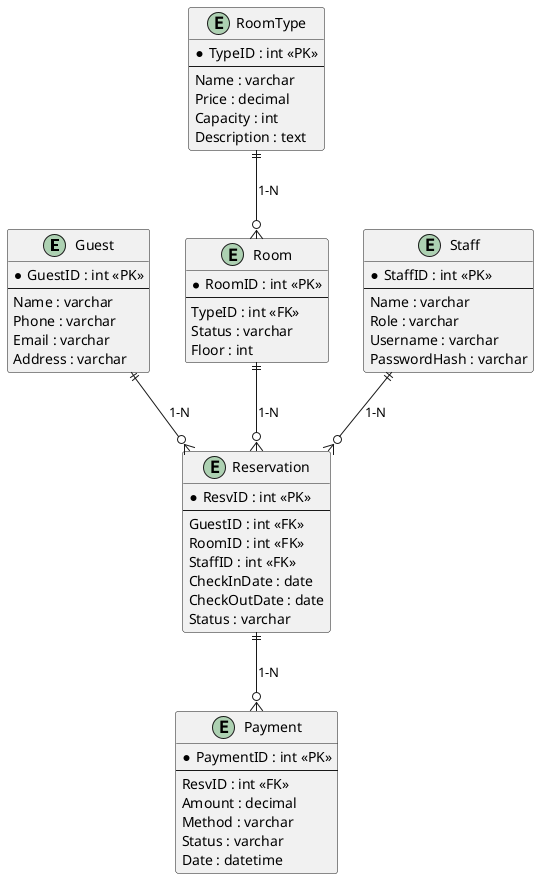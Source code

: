 @startuml
entity Guest {
  *GuestID : int <<PK>>
  --
  Name : varchar
  Phone : varchar
  Email : varchar
  Address : varchar
}

entity RoomType {
  *TypeID : int <<PK>>
  --
  Name : varchar
  Price : decimal
  Capacity : int
  Description : text
}

entity Room {
  *RoomID : int <<PK>>
  --
  TypeID : int <<FK>>
  Status : varchar
  Floor : int
}

entity Reservation {
  *ResvID : int <<PK>>
  --
  GuestID : int <<FK>>
  RoomID : int <<FK>>
  StaffID : int <<FK>>
  CheckInDate : date
  CheckOutDate : date
  Status : varchar
}

entity Payment {
  *PaymentID : int <<PK>>
  --
  ResvID : int <<FK>>
  Amount : decimal
  Method : varchar
  Status : varchar
  Date : datetime
}

entity Staff {
  *StaffID : int <<PK>>
  --
  Name : varchar
  Role : varchar
  Username : varchar
  PasswordHash : varchar
}

' Quan hệ 1-N
Guest ||--o{ Reservation : "1-N"
Reservation ||--o{ Payment : "1-N"
RoomType ||--o{ Room : "1-N"
Room ||--o{ Reservation : "1-N"
Staff ||--o{ Reservation : "1-N"
@enduml
